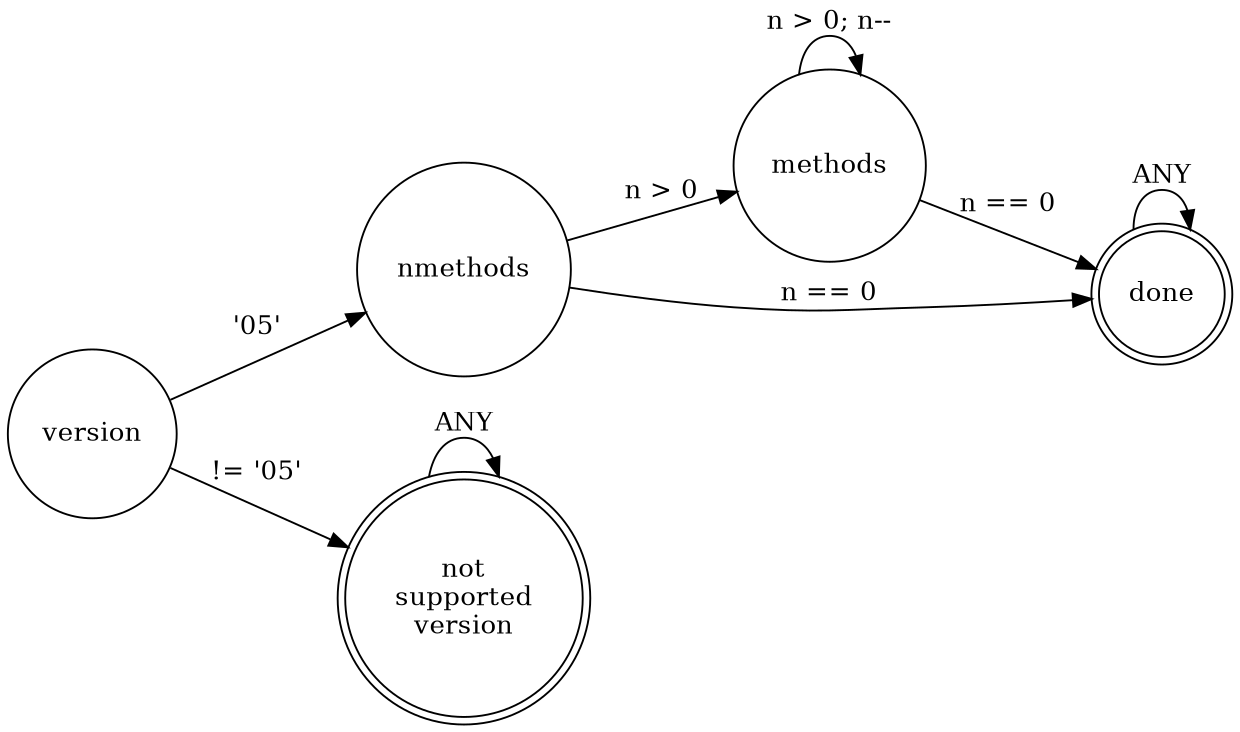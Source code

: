 digraph hello {
    rankdir=LR;
    size= "8.27,11.69";

    node                            [shape = circle];

    VERSION                         [label = "version"];
    NMETHODS                        [label = "nmethods"];
    METHODS                         [label = "methods"];
    DONE                            [label = "done", shape = doublecircle];
    E_UNS_VERSION                   [label = "not\nsupported\nversion", shape = doublecircle];

    VERSION -> E_UNS_VERSION        [label= "!= '05'"];
    VERSION -> NMETHODS             [label="'05'"];
    NMETHODS -> METHODS             [label= "n > 0"];
    NMETHODS -> DONE                [label="n == 0"];
    METHODS -> METHODS              [label= "n > 0; n--"];
    METHODS -> DONE                 [label="n == 0"];
    DONE -> DONE                    [label= "ANY"];
    E_UNS_VERSION -> E_UNS_VERSION  [label= "ANY"];
}